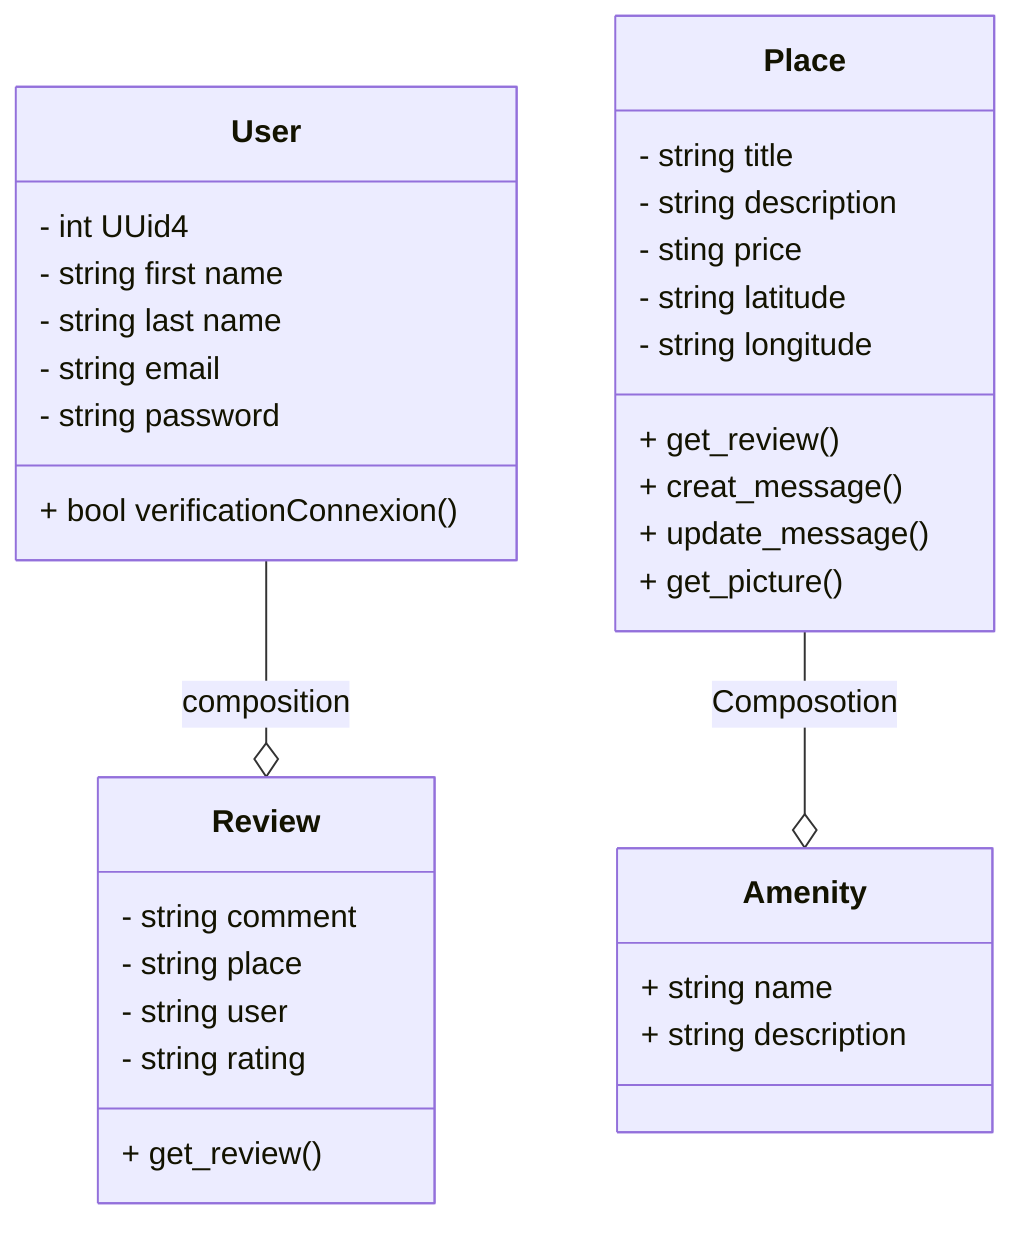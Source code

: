 classDiagram
    class User {
    - int UUid4
    - string first name
    - string last name
    - string email
    - string password
    + bool verificationConnexion()
}
    class Review {
    - string comment
    - string place
    - string user
    - string rating
    + get_review()
}

User --o Review : composition

class Place {
    - string title
    - string description
    - sting price
    - string latitude
    - string longitude
    + get_review()
    + creat_message()
    + update_message()
    + get_picture()

}

class Amenity {
    + string name
    + string description

}

Place --o Amenity : Composotion